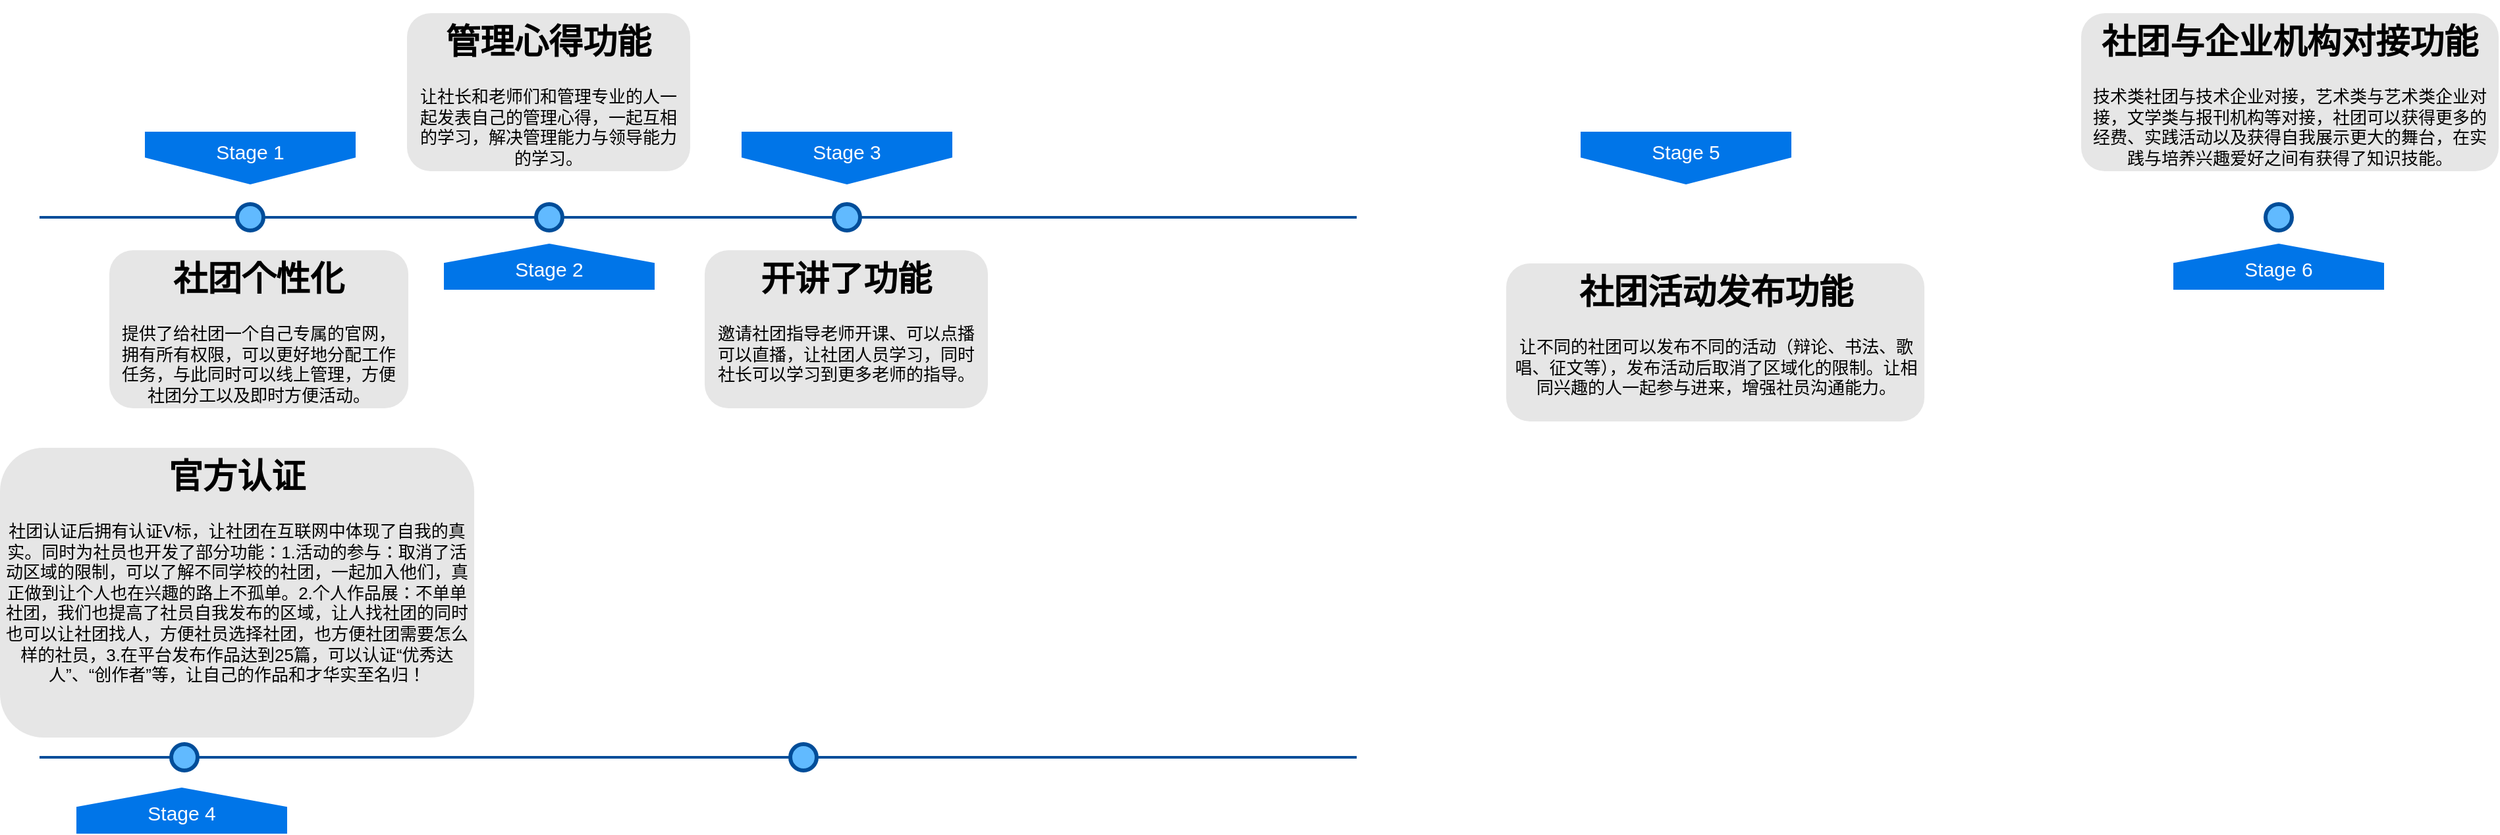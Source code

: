 <mxfile version="14.6.12" type="github">
  <diagram name="Page-1" id="82e54ff1-d628-8f03-85c4-9753963a91cd">
    <mxGraphModel dx="1511" dy="788" grid="1" gridSize="10" guides="1" tooltips="1" connect="1" arrows="1" fold="1" page="1" pageScale="1" pageWidth="1100" pageHeight="850" background="#ffffff" math="0" shadow="0">
      <root>
        <mxCell id="0" />
        <mxCell id="1" parent="0" />
        <mxCell id="4ec97bd9e5d20128-1" value="" style="line;strokeWidth=2;html=1;fillColor=none;fontSize=28;fontColor=#004D99;strokeColor=#004D99;" parent="1" vertex="1">
          <mxGeometry x="40" y="400" width="1000" height="10" as="geometry" />
        </mxCell>
        <mxCell id="4ec97bd9e5d20128-5" value="Stage 1" style="shape=offPageConnector;whiteSpace=wrap;html=1;fillColor=#0075E8;fontSize=15;fontColor=#FFFFFF;size=0.509;verticalAlign=top;strokeColor=none;" parent="1" vertex="1">
          <mxGeometry x="120" y="340" width="160" height="40" as="geometry" />
        </mxCell>
        <mxCell id="4ec97bd9e5d20128-6" value="&lt;span&gt;Stage 3&lt;/span&gt;" style="shape=offPageConnector;whiteSpace=wrap;html=1;fillColor=#0075E8;fontSize=15;fontColor=#FFFFFF;size=0.509;verticalAlign=top;strokeColor=none;" parent="1" vertex="1">
          <mxGeometry x="573" y="340" width="160" height="40" as="geometry" />
        </mxCell>
        <mxCell id="4ec97bd9e5d20128-7" value="&lt;span&gt;Stage 2&lt;/span&gt;" style="shape=offPageConnector;whiteSpace=wrap;html=1;fillColor=#0075E8;fontSize=15;fontColor=#FFFFFF;size=0.418;flipV=1;verticalAlign=bottom;strokeColor=none;spacingBottom=4;" parent="1" vertex="1">
          <mxGeometry x="347" y="425" width="160" height="35" as="geometry" />
        </mxCell>
        <mxCell id="4ec97bd9e5d20128-9" value="" style="ellipse;whiteSpace=wrap;html=1;fillColor=#61BAFF;fontSize=28;fontColor=#004D99;strokeWidth=3;strokeColor=#004D99;" parent="1" vertex="1">
          <mxGeometry x="190" y="395" width="20" height="20" as="geometry" />
        </mxCell>
        <mxCell id="4ec97bd9e5d20128-10" value="" style="ellipse;whiteSpace=wrap;html=1;fillColor=#61BAFF;fontSize=28;fontColor=#004D99;strokeWidth=3;strokeColor=#004D99;" parent="1" vertex="1">
          <mxGeometry x="417" y="395" width="20" height="20" as="geometry" />
        </mxCell>
        <mxCell id="4ec97bd9e5d20128-11" value="" style="ellipse;whiteSpace=wrap;html=1;fillColor=#61BAFF;fontSize=28;fontColor=#004D99;strokeWidth=3;strokeColor=#004D99;" parent="1" vertex="1">
          <mxGeometry x="643" y="395" width="20" height="20" as="geometry" />
        </mxCell>
        <mxCell id="4ec97bd9e5d20128-14" value="&lt;h1&gt;社团个性化&lt;/h1&gt;&lt;p&gt;提供了给社团一个自己专属的官网，&lt;span&gt;拥有所有权限，可以更好地分配工作任务，与此同时可以线上管理，方便社团分工以及即时方便活动。&lt;/span&gt;&lt;/p&gt;" style="text;html=1;spacing=5;spacingTop=-20;whiteSpace=wrap;overflow=hidden;strokeColor=none;strokeWidth=3;fillColor=#E6E6E6;fontSize=13;fontColor=#000000;align=center;rounded=1;" parent="1" vertex="1">
          <mxGeometry x="93" y="430" width="227" height="120" as="geometry" />
        </mxCell>
        <mxCell id="4ec97bd9e5d20128-16" value="&lt;h1&gt;管理心得功能&lt;/h1&gt;&lt;p&gt;让社长和老师们和管理专业的人一起发表自己的管理心得，一起互相的学习，解决管理能力与领导能力的学习。&lt;/p&gt;" style="text;html=1;spacing=5;spacingTop=-20;whiteSpace=wrap;overflow=hidden;strokeColor=none;strokeWidth=3;fillColor=#E6E6E6;fontSize=13;fontColor=#000000;align=center;rounded=1;" parent="1" vertex="1">
          <mxGeometry x="319" y="250" width="215" height="120" as="geometry" />
        </mxCell>
        <mxCell id="4ec97bd9e5d20128-17" value="&lt;h1&gt;开讲了功能&lt;/h1&gt;&lt;p&gt;邀请社团指导老师开课、可以点播可以直播，让社团人员学习，同时社长可以学习到更多老师的指导。&lt;/p&gt;" style="text;html=1;spacing=5;spacingTop=-20;whiteSpace=wrap;overflow=hidden;strokeColor=none;strokeWidth=3;fillColor=#E6E6E6;fontSize=13;fontColor=#000000;align=center;rounded=1;" parent="1" vertex="1">
          <mxGeometry x="545" y="430" width="215" height="120" as="geometry" />
        </mxCell>
        <mxCell id="4ec97bd9e5d20128-18" value="&lt;h1&gt;社团与企业机构对接功能&lt;/h1&gt;&lt;p&gt;技术类社团与技术企业对接，艺术类与艺术类企业对接，文学类与报刊机构等对接，社团可以获得更多的经费、实践活动以及获得自我展示更大的舞台，在实践与培养兴趣爱好之间有获得了知识技能。&lt;/p&gt;" style="text;html=1;spacing=5;spacingTop=-20;whiteSpace=wrap;overflow=hidden;strokeColor=none;strokeWidth=3;fillColor=#E6E6E6;fontSize=13;fontColor=#000000;align=center;rounded=1;" parent="1" vertex="1">
          <mxGeometry x="1590" y="250" width="317" height="120" as="geometry" />
        </mxCell>
        <mxCell id="dSpGS2XbtfC2sPU-hCQm-2" value="" style="line;strokeWidth=2;html=1;fillColor=none;fontSize=28;fontColor=#004D99;strokeColor=#004D99;" parent="1" vertex="1">
          <mxGeometry x="40" y="810" width="1000" height="10" as="geometry" />
        </mxCell>
        <mxCell id="dSpGS2XbtfC2sPU-hCQm-3" value="" style="ellipse;whiteSpace=wrap;html=1;fillColor=#61BAFF;fontSize=28;fontColor=#004D99;strokeWidth=3;strokeColor=#004D99;" parent="1" vertex="1">
          <mxGeometry x="140" y="805" width="20" height="20" as="geometry" />
        </mxCell>
        <mxCell id="dSpGS2XbtfC2sPU-hCQm-4" value="&lt;span&gt;Stage 5&lt;/span&gt;" style="shape=offPageConnector;whiteSpace=wrap;html=1;fillColor=#0075E8;fontSize=15;fontColor=#FFFFFF;size=0.509;verticalAlign=top;strokeColor=none;" parent="1" vertex="1">
          <mxGeometry x="1210" y="340" width="160" height="40" as="geometry" />
        </mxCell>
        <mxCell id="dSpGS2XbtfC2sPU-hCQm-5" value="&lt;h1&gt;社团活动发布功能&lt;/h1&gt;&lt;p&gt;让不同的社团可以发布不同的活动（辩论、书法、歌唱、征文等），发布活动后取消了区域化的限制。让相同兴趣的人一起参与进来，增强社员沟通能力。&lt;/p&gt;" style="text;html=1;spacing=5;spacingTop=-20;whiteSpace=wrap;overflow=hidden;strokeColor=none;strokeWidth=3;fillColor=#E6E6E6;fontSize=13;fontColor=#000000;align=center;rounded=1;" parent="1" vertex="1">
          <mxGeometry x="1153.5" y="440" width="317.5" height="120" as="geometry" />
        </mxCell>
        <mxCell id="dSpGS2XbtfC2sPU-hCQm-6" value="" style="ellipse;whiteSpace=wrap;html=1;fillColor=#61BAFF;fontSize=28;fontColor=#004D99;strokeWidth=3;strokeColor=#004D99;" parent="1" vertex="1">
          <mxGeometry x="1730" y="395" width="20" height="20" as="geometry" />
        </mxCell>
        <mxCell id="dSpGS2XbtfC2sPU-hCQm-7" value="&lt;span&gt;Stage 6&lt;/span&gt;" style="shape=offPageConnector;whiteSpace=wrap;html=1;fillColor=#0075E8;fontSize=15;fontColor=#FFFFFF;size=0.418;flipV=1;verticalAlign=bottom;strokeColor=none;spacingBottom=4;" parent="1" vertex="1">
          <mxGeometry x="1660" y="425" width="160" height="35" as="geometry" />
        </mxCell>
        <mxCell id="dSpGS2XbtfC2sPU-hCQm-8" value="&lt;h1&gt;官方认证&lt;/h1&gt;&lt;p&gt;社团认证后拥有认证V标，让社团在互联网中体现了自我的真实。同时为社员也开发了部分功能：1.活动的参与：取消了活动区域的限制，可以了解不同学校的社团，一起加入他们，真正做到让个人也在兴趣的路上不孤单。2.个人作品展：不单单社团，我们也提高了社员自我发布的区域，让人找社团的同时也可以让社团找人，方便社员选择社团，也方便社团需要怎么样的社员，3.在平台发布作品达到25篇，可以认证“优秀达人”、“创作者”等，让自己的作品和才华实至名归！&lt;/p&gt;&lt;div&gt;&lt;br&gt;&lt;/div&gt;" style="text;html=1;spacing=5;spacingTop=-20;whiteSpace=wrap;overflow=hidden;strokeColor=none;strokeWidth=3;fillColor=#E6E6E6;fontSize=13;fontColor=#000000;align=center;rounded=1;" parent="1" vertex="1">
          <mxGeometry x="10" y="580" width="360" height="220" as="geometry" />
        </mxCell>
        <mxCell id="wQ7hld3pmXYps4lvsHbs-2" value="" style="ellipse;whiteSpace=wrap;html=1;fillColor=#61BAFF;fontSize=28;fontColor=#004D99;strokeWidth=3;strokeColor=#004D99;" vertex="1" parent="1">
          <mxGeometry x="610" y="805" width="20" height="20" as="geometry" />
        </mxCell>
        <mxCell id="wQ7hld3pmXYps4lvsHbs-3" value="&lt;span&gt;Stage 4&lt;/span&gt;" style="shape=offPageConnector;whiteSpace=wrap;html=1;fillColor=#0075E8;fontSize=15;fontColor=#FFFFFF;size=0.418;flipV=1;verticalAlign=bottom;strokeColor=none;spacingBottom=4;" vertex="1" parent="1">
          <mxGeometry x="68" y="838" width="160" height="35" as="geometry" />
        </mxCell>
        <mxCell id="wQ7hld3pmXYps4lvsHbs-4" value="" style="line;strokeWidth=2;html=1;fillColor=none;fontSize=28;fontColor=#004D99;strokeColor=#004D99;" edge="1" parent="1" source="dSpGS2XbtfC2sPU-hCQm-2" target="4ec97bd9e5d20128-1">
          <mxGeometry width="50" height="50" relative="1" as="geometry">
            <mxPoint x="840" y="720" as="sourcePoint" />
            <mxPoint x="740" y="680" as="targetPoint" />
            <Array as="points" />
          </mxGeometry>
        </mxCell>
      </root>
    </mxGraphModel>
  </diagram>
</mxfile>
